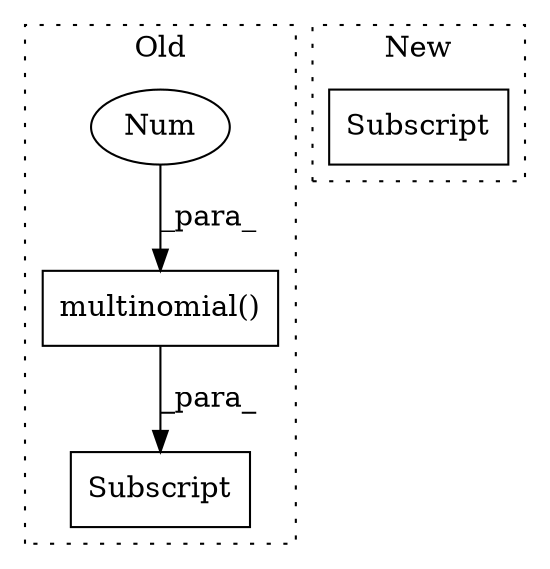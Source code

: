digraph G {
subgraph cluster0 {
1 [label="multinomial()" a="75" s="4776,4822" l="45,1" shape="box"];
3 [label="Num" a="76" s="4821" l="1" shape="ellipse"];
4 [label="Subscript" a="63" s="4843,0" l="19,0" shape="box"];
label = "Old";
style="dotted";
}
subgraph cluster1 {
2 [label="Subscript" a="63" s="6476,0" l="40,0" shape="box"];
label = "New";
style="dotted";
}
1 -> 4 [label="_para_"];
3 -> 1 [label="_para_"];
}